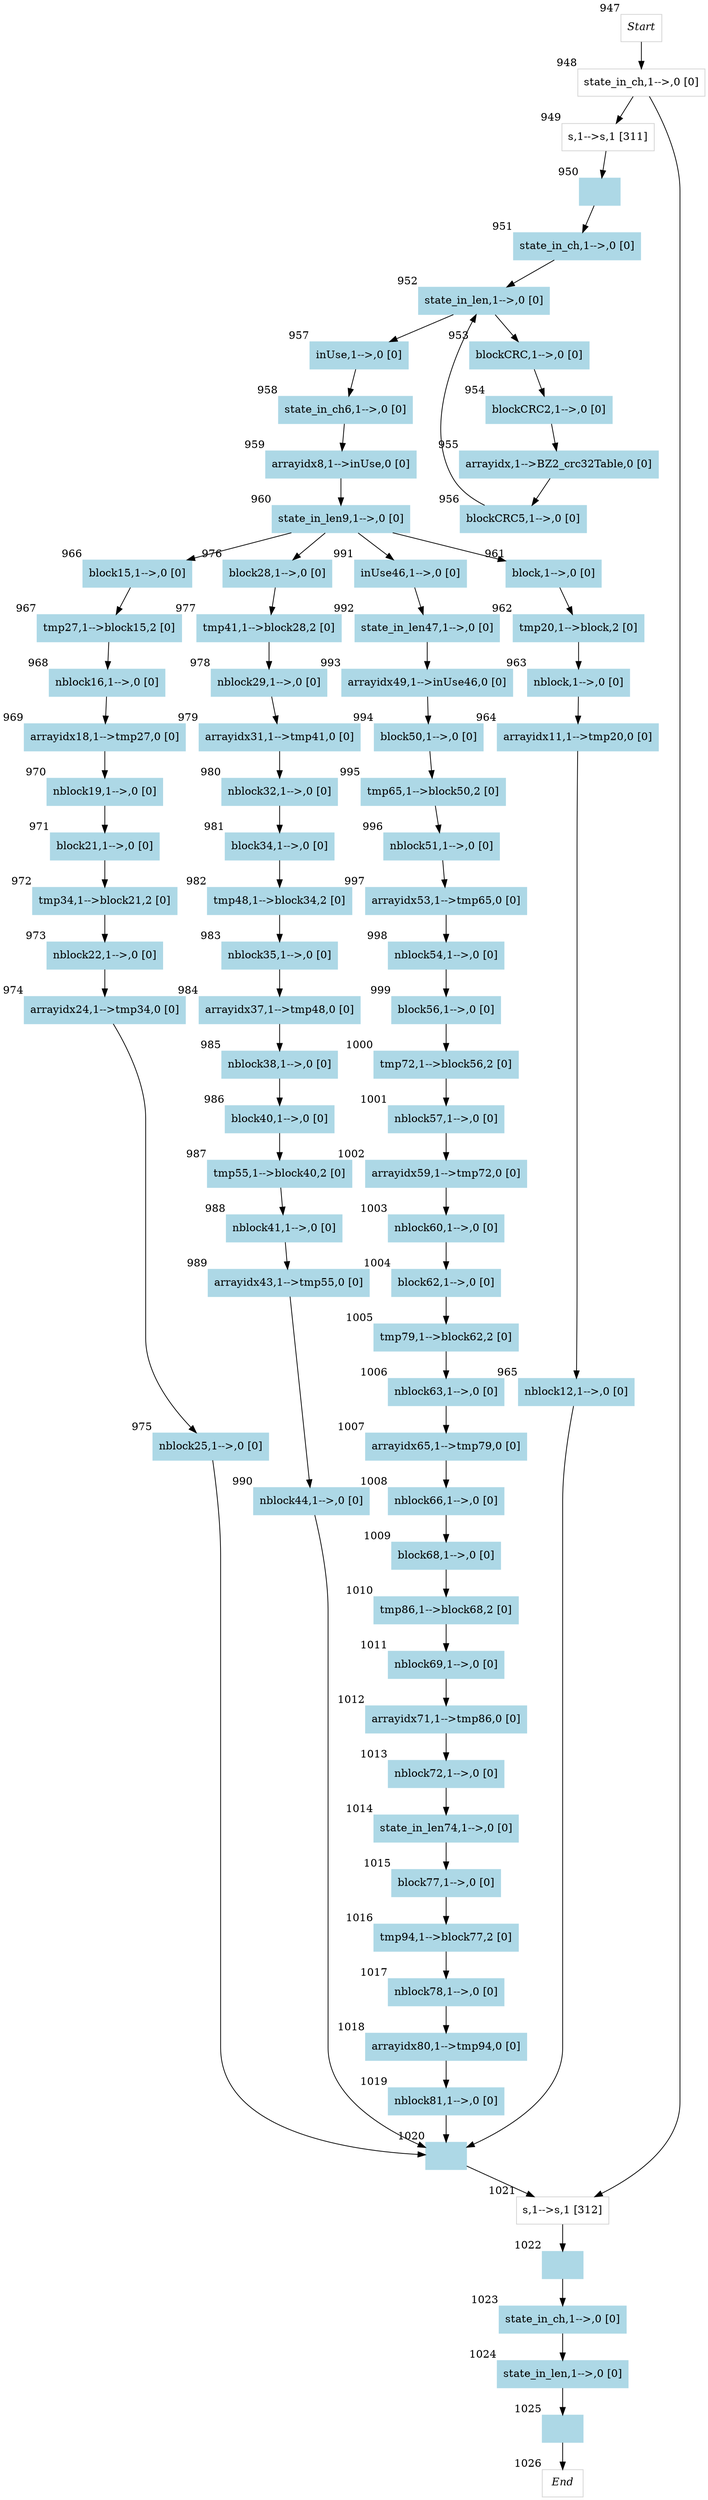 digraph GPG{
node [shape=box]; 
947[label=<<I>Start</I>>,xlabel="947", color=lightgray, fontcolor=black];
947->948;
948[label="state_in_ch,1-->,0 [0]
",xlabel="948", color=lightgray, fontcolor=black];
948->949;
948->1021;
949[label="s,1-->s,1 [311]
",xlabel="949", color=lightgray, fontcolor=black];
949->950;
950[label="",xlabel="950", color=lightblue, fontcolor=black, style=filled]
;950->951;
951[label="state_in_ch,1-->,0 [0]
",xlabel="951", color=lightblue, fontcolor=black, style=filled]
;951->952;
952[label="state_in_len,1-->,0 [0]
",xlabel="952", color=lightblue, fontcolor=black, style=filled]
;952->953;
952->957;
953[label="blockCRC,1-->,0 [0]
",xlabel="953", color=lightblue, fontcolor=black, style=filled]
;953->954;
954[label="blockCRC2,1-->,0 [0]
",xlabel="954", color=lightblue, fontcolor=black, style=filled]
;954->955;
955[label="arrayidx,1-->BZ2_crc32Table,0 [0]
",xlabel="955", color=lightblue, fontcolor=black, style=filled]
;955->956;
956[label="blockCRC5,1-->,0 [0]
",xlabel="956", color=lightblue, fontcolor=black, style=filled]
;956->952;
957[label="inUse,1-->,0 [0]
",xlabel="957", color=lightblue, fontcolor=black, style=filled]
;957->958;
958[label="state_in_ch6,1-->,0 [0]
",xlabel="958", color=lightblue, fontcolor=black, style=filled]
;958->959;
959[label="arrayidx8,1-->inUse,0 [0]
",xlabel="959", color=lightblue, fontcolor=black, style=filled]
;959->960;
960[label="state_in_len9,1-->,0 [0]
",xlabel="960", color=lightblue, fontcolor=black, style=filled]
;960->961;
960->966;
960->976;
960->991;
961[label="block,1-->,0 [0]
",xlabel="961", color=lightblue, fontcolor=black, style=filled]
;961->962;
962[label="tmp20,1-->block,2 [0]
",xlabel="962", color=lightblue, fontcolor=black, style=filled]
;962->963;
963[label="nblock,1-->,0 [0]
",xlabel="963", color=lightblue, fontcolor=black, style=filled]
;963->964;
964[label="arrayidx11,1-->tmp20,0 [0]
",xlabel="964", color=lightblue, fontcolor=black, style=filled]
;964->965;
965[label="nblock12,1-->,0 [0]
",xlabel="965", color=lightblue, fontcolor=black, style=filled]
;965->1020;
966[label="block15,1-->,0 [0]
",xlabel="966", color=lightblue, fontcolor=black, style=filled]
;966->967;
967[label="tmp27,1-->block15,2 [0]
",xlabel="967", color=lightblue, fontcolor=black, style=filled]
;967->968;
968[label="nblock16,1-->,0 [0]
",xlabel="968", color=lightblue, fontcolor=black, style=filled]
;968->969;
969[label="arrayidx18,1-->tmp27,0 [0]
",xlabel="969", color=lightblue, fontcolor=black, style=filled]
;969->970;
970[label="nblock19,1-->,0 [0]
",xlabel="970", color=lightblue, fontcolor=black, style=filled]
;970->971;
971[label="block21,1-->,0 [0]
",xlabel="971", color=lightblue, fontcolor=black, style=filled]
;971->972;
972[label="tmp34,1-->block21,2 [0]
",xlabel="972", color=lightblue, fontcolor=black, style=filled]
;972->973;
973[label="nblock22,1-->,0 [0]
",xlabel="973", color=lightblue, fontcolor=black, style=filled]
;973->974;
974[label="arrayidx24,1-->tmp34,0 [0]
",xlabel="974", color=lightblue, fontcolor=black, style=filled]
;974->975;
975[label="nblock25,1-->,0 [0]
",xlabel="975", color=lightblue, fontcolor=black, style=filled]
;975->1020;
976[label="block28,1-->,0 [0]
",xlabel="976", color=lightblue, fontcolor=black, style=filled]
;976->977;
977[label="tmp41,1-->block28,2 [0]
",xlabel="977", color=lightblue, fontcolor=black, style=filled]
;977->978;
978[label="nblock29,1-->,0 [0]
",xlabel="978", color=lightblue, fontcolor=black, style=filled]
;978->979;
979[label="arrayidx31,1-->tmp41,0 [0]
",xlabel="979", color=lightblue, fontcolor=black, style=filled]
;979->980;
980[label="nblock32,1-->,0 [0]
",xlabel="980", color=lightblue, fontcolor=black, style=filled]
;980->981;
981[label="block34,1-->,0 [0]
",xlabel="981", color=lightblue, fontcolor=black, style=filled]
;981->982;
982[label="tmp48,1-->block34,2 [0]
",xlabel="982", color=lightblue, fontcolor=black, style=filled]
;982->983;
983[label="nblock35,1-->,0 [0]
",xlabel="983", color=lightblue, fontcolor=black, style=filled]
;983->984;
984[label="arrayidx37,1-->tmp48,0 [0]
",xlabel="984", color=lightblue, fontcolor=black, style=filled]
;984->985;
985[label="nblock38,1-->,0 [0]
",xlabel="985", color=lightblue, fontcolor=black, style=filled]
;985->986;
986[label="block40,1-->,0 [0]
",xlabel="986", color=lightblue, fontcolor=black, style=filled]
;986->987;
987[label="tmp55,1-->block40,2 [0]
",xlabel="987", color=lightblue, fontcolor=black, style=filled]
;987->988;
988[label="nblock41,1-->,0 [0]
",xlabel="988", color=lightblue, fontcolor=black, style=filled]
;988->989;
989[label="arrayidx43,1-->tmp55,0 [0]
",xlabel="989", color=lightblue, fontcolor=black, style=filled]
;989->990;
990[label="nblock44,1-->,0 [0]
",xlabel="990", color=lightblue, fontcolor=black, style=filled]
;990->1020;
991[label="inUse46,1-->,0 [0]
",xlabel="991", color=lightblue, fontcolor=black, style=filled]
;991->992;
992[label="state_in_len47,1-->,0 [0]
",xlabel="992", color=lightblue, fontcolor=black, style=filled]
;992->993;
993[label="arrayidx49,1-->inUse46,0 [0]
",xlabel="993", color=lightblue, fontcolor=black, style=filled]
;993->994;
994[label="block50,1-->,0 [0]
",xlabel="994", color=lightblue, fontcolor=black, style=filled]
;994->995;
995[label="tmp65,1-->block50,2 [0]
",xlabel="995", color=lightblue, fontcolor=black, style=filled]
;995->996;
996[label="nblock51,1-->,0 [0]
",xlabel="996", color=lightblue, fontcolor=black, style=filled]
;996->997;
997[label="arrayidx53,1-->tmp65,0 [0]
",xlabel="997", color=lightblue, fontcolor=black, style=filled]
;997->998;
998[label="nblock54,1-->,0 [0]
",xlabel="998", color=lightblue, fontcolor=black, style=filled]
;998->999;
999[label="block56,1-->,0 [0]
",xlabel="999", color=lightblue, fontcolor=black, style=filled]
;999->1000;
1000[label="tmp72,1-->block56,2 [0]
",xlabel="1000", color=lightblue, fontcolor=black, style=filled]
;1000->1001;
1001[label="nblock57,1-->,0 [0]
",xlabel="1001", color=lightblue, fontcolor=black, style=filled]
;1001->1002;
1002[label="arrayidx59,1-->tmp72,0 [0]
",xlabel="1002", color=lightblue, fontcolor=black, style=filled]
;1002->1003;
1003[label="nblock60,1-->,0 [0]
",xlabel="1003", color=lightblue, fontcolor=black, style=filled]
;1003->1004;
1004[label="block62,1-->,0 [0]
",xlabel="1004", color=lightblue, fontcolor=black, style=filled]
;1004->1005;
1005[label="tmp79,1-->block62,2 [0]
",xlabel="1005", color=lightblue, fontcolor=black, style=filled]
;1005->1006;
1006[label="nblock63,1-->,0 [0]
",xlabel="1006", color=lightblue, fontcolor=black, style=filled]
;1006->1007;
1007[label="arrayidx65,1-->tmp79,0 [0]
",xlabel="1007", color=lightblue, fontcolor=black, style=filled]
;1007->1008;
1008[label="nblock66,1-->,0 [0]
",xlabel="1008", color=lightblue, fontcolor=black, style=filled]
;1008->1009;
1009[label="block68,1-->,0 [0]
",xlabel="1009", color=lightblue, fontcolor=black, style=filled]
;1009->1010;
1010[label="tmp86,1-->block68,2 [0]
",xlabel="1010", color=lightblue, fontcolor=black, style=filled]
;1010->1011;
1011[label="nblock69,1-->,0 [0]
",xlabel="1011", color=lightblue, fontcolor=black, style=filled]
;1011->1012;
1012[label="arrayidx71,1-->tmp86,0 [0]
",xlabel="1012", color=lightblue, fontcolor=black, style=filled]
;1012->1013;
1013[label="nblock72,1-->,0 [0]
",xlabel="1013", color=lightblue, fontcolor=black, style=filled]
;1013->1014;
1014[label="state_in_len74,1-->,0 [0]
",xlabel="1014", color=lightblue, fontcolor=black, style=filled]
;1014->1015;
1015[label="block77,1-->,0 [0]
",xlabel="1015", color=lightblue, fontcolor=black, style=filled]
;1015->1016;
1016[label="tmp94,1-->block77,2 [0]
",xlabel="1016", color=lightblue, fontcolor=black, style=filled]
;1016->1017;
1017[label="nblock78,1-->,0 [0]
",xlabel="1017", color=lightblue, fontcolor=black, style=filled]
;1017->1018;
1018[label="arrayidx80,1-->tmp94,0 [0]
",xlabel="1018", color=lightblue, fontcolor=black, style=filled]
;1018->1019;
1019[label="nblock81,1-->,0 [0]
",xlabel="1019", color=lightblue, fontcolor=black, style=filled]
;1019->1020;
1020[label="",xlabel="1020", color=lightblue, fontcolor=black, style=filled]
;1020->1021;
1021[label="s,1-->s,1 [312]
",xlabel="1021", color=lightgray, fontcolor=black];
1021->1022;
1022[label="",xlabel="1022", color=lightblue, fontcolor=black, style=filled]
;1022->1023;
1023[label="state_in_ch,1-->,0 [0]
",xlabel="1023", color=lightblue, fontcolor=black, style=filled]
;1023->1024;
1024[label="state_in_len,1-->,0 [0]
",xlabel="1024", color=lightblue, fontcolor=black, style=filled]
;1024->1025;
1025[label="",xlabel="1025", color=lightblue, fontcolor=black, style=filled]
;1025->1026;
1026[label=<<I>End</I>>,xlabel="1026", color=lightgray, fontcolor=black];
}